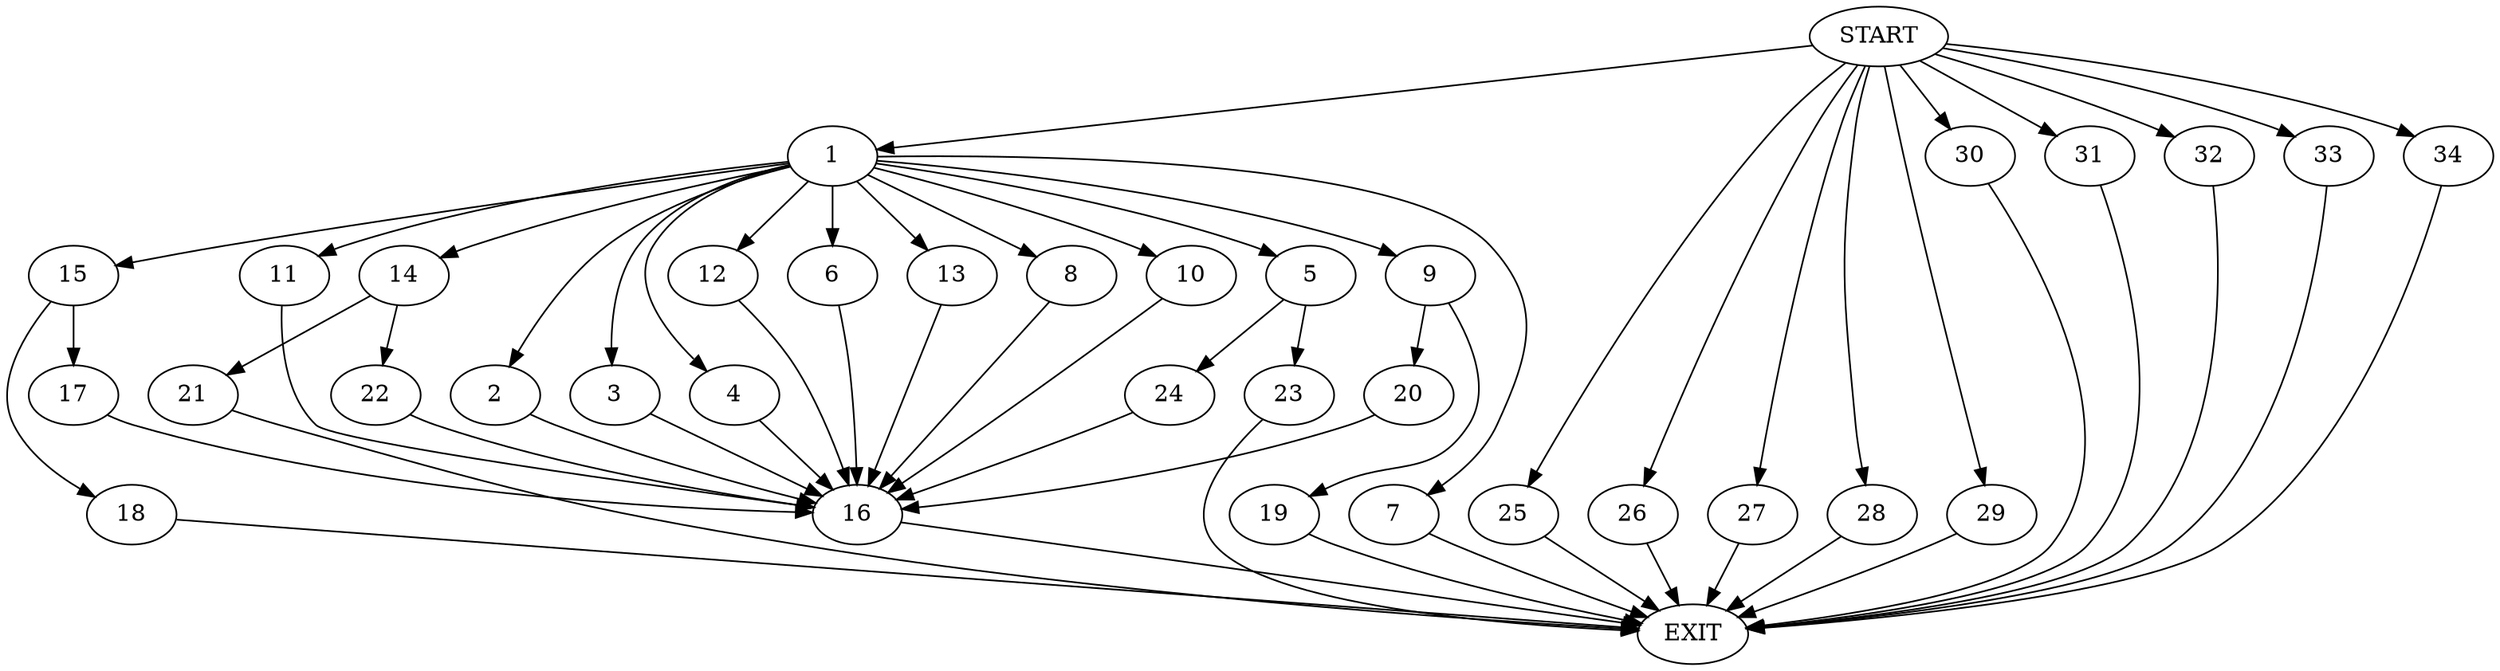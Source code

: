 digraph {
0 [label="START"]
35 [label="EXIT"]
0 -> 1
1 -> 2
1 -> 3
1 -> 4
1 -> 5
1 -> 6
1 -> 7
1 -> 8
1 -> 9
1 -> 10
1 -> 11
1 -> 12
1 -> 13
1 -> 14
1 -> 15
13 -> 16
6 -> 16
15 -> 17
15 -> 18
11 -> 16
2 -> 16
8 -> 16
7 -> 35
9 -> 19
9 -> 20
3 -> 16
12 -> 16
10 -> 16
4 -> 16
14 -> 21
14 -> 22
5 -> 23
5 -> 24
16 -> 35
0 -> 25
25 -> 35
0 -> 26
26 -> 35
0 -> 27
27 -> 35
0 -> 28
28 -> 35
0 -> 29
29 -> 35
0 -> 30
30 -> 35
0 -> 31
31 -> 35
0 -> 32
32 -> 35
0 -> 33
33 -> 35
22 -> 16
21 -> 35
0 -> 34
34 -> 35
24 -> 16
23 -> 35
18 -> 35
17 -> 16
19 -> 35
20 -> 16
}
